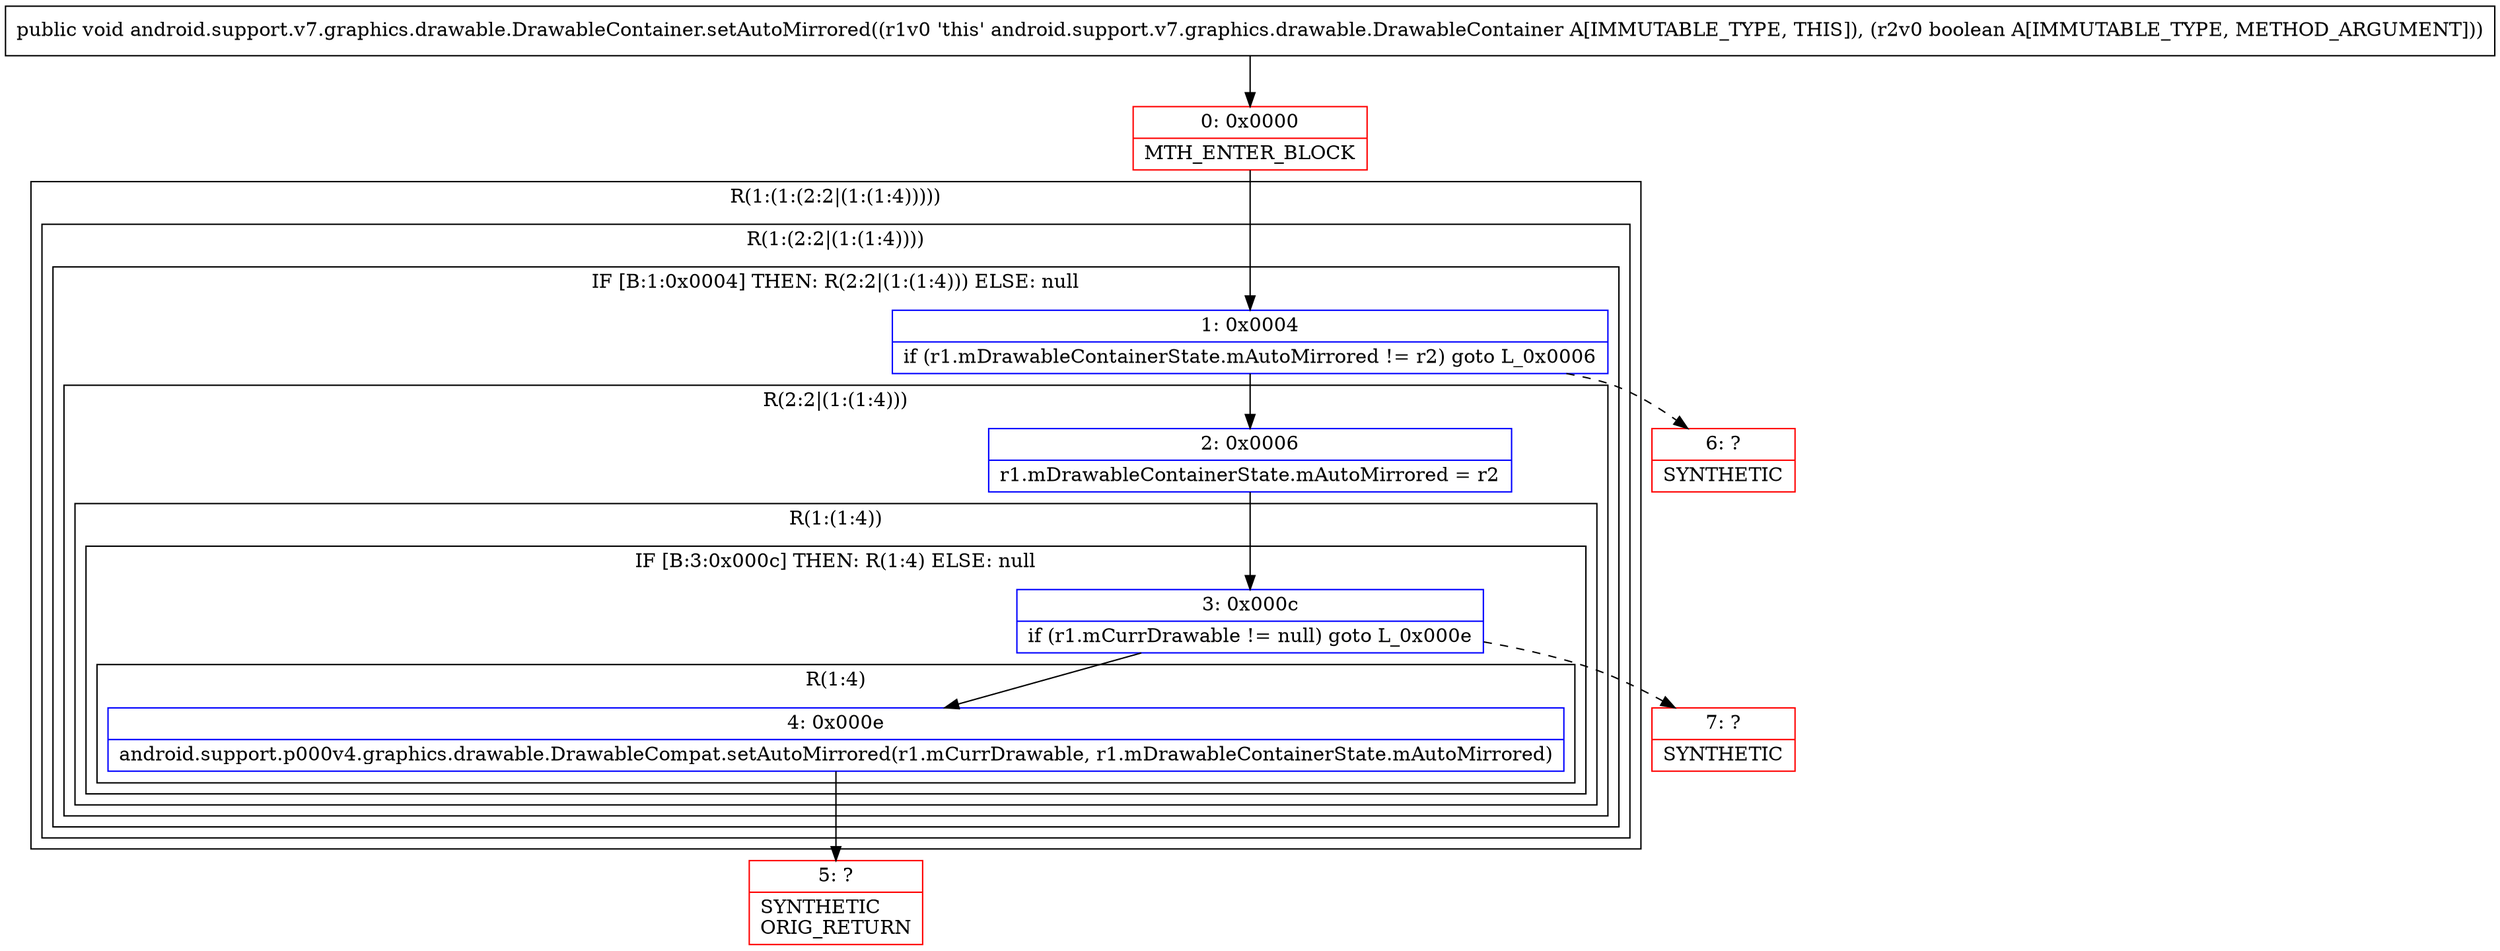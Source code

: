 digraph "CFG forandroid.support.v7.graphics.drawable.DrawableContainer.setAutoMirrored(Z)V" {
subgraph cluster_Region_759039126 {
label = "R(1:(1:(2:2|(1:(1:4)))))";
node [shape=record,color=blue];
subgraph cluster_Region_955955365 {
label = "R(1:(2:2|(1:(1:4))))";
node [shape=record,color=blue];
subgraph cluster_IfRegion_176348970 {
label = "IF [B:1:0x0004] THEN: R(2:2|(1:(1:4))) ELSE: null";
node [shape=record,color=blue];
Node_1 [shape=record,label="{1\:\ 0x0004|if (r1.mDrawableContainerState.mAutoMirrored != r2) goto L_0x0006\l}"];
subgraph cluster_Region_249808689 {
label = "R(2:2|(1:(1:4)))";
node [shape=record,color=blue];
Node_2 [shape=record,label="{2\:\ 0x0006|r1.mDrawableContainerState.mAutoMirrored = r2\l}"];
subgraph cluster_Region_1394899151 {
label = "R(1:(1:4))";
node [shape=record,color=blue];
subgraph cluster_IfRegion_1056365982 {
label = "IF [B:3:0x000c] THEN: R(1:4) ELSE: null";
node [shape=record,color=blue];
Node_3 [shape=record,label="{3\:\ 0x000c|if (r1.mCurrDrawable != null) goto L_0x000e\l}"];
subgraph cluster_Region_571555557 {
label = "R(1:4)";
node [shape=record,color=blue];
Node_4 [shape=record,label="{4\:\ 0x000e|android.support.p000v4.graphics.drawable.DrawableCompat.setAutoMirrored(r1.mCurrDrawable, r1.mDrawableContainerState.mAutoMirrored)\l}"];
}
}
}
}
}
}
}
Node_0 [shape=record,color=red,label="{0\:\ 0x0000|MTH_ENTER_BLOCK\l}"];
Node_5 [shape=record,color=red,label="{5\:\ ?|SYNTHETIC\lORIG_RETURN\l}"];
Node_6 [shape=record,color=red,label="{6\:\ ?|SYNTHETIC\l}"];
Node_7 [shape=record,color=red,label="{7\:\ ?|SYNTHETIC\l}"];
MethodNode[shape=record,label="{public void android.support.v7.graphics.drawable.DrawableContainer.setAutoMirrored((r1v0 'this' android.support.v7.graphics.drawable.DrawableContainer A[IMMUTABLE_TYPE, THIS]), (r2v0 boolean A[IMMUTABLE_TYPE, METHOD_ARGUMENT])) }"];
MethodNode -> Node_0;
Node_1 -> Node_2;
Node_1 -> Node_6[style=dashed];
Node_2 -> Node_3;
Node_3 -> Node_4;
Node_3 -> Node_7[style=dashed];
Node_4 -> Node_5;
Node_0 -> Node_1;
}

